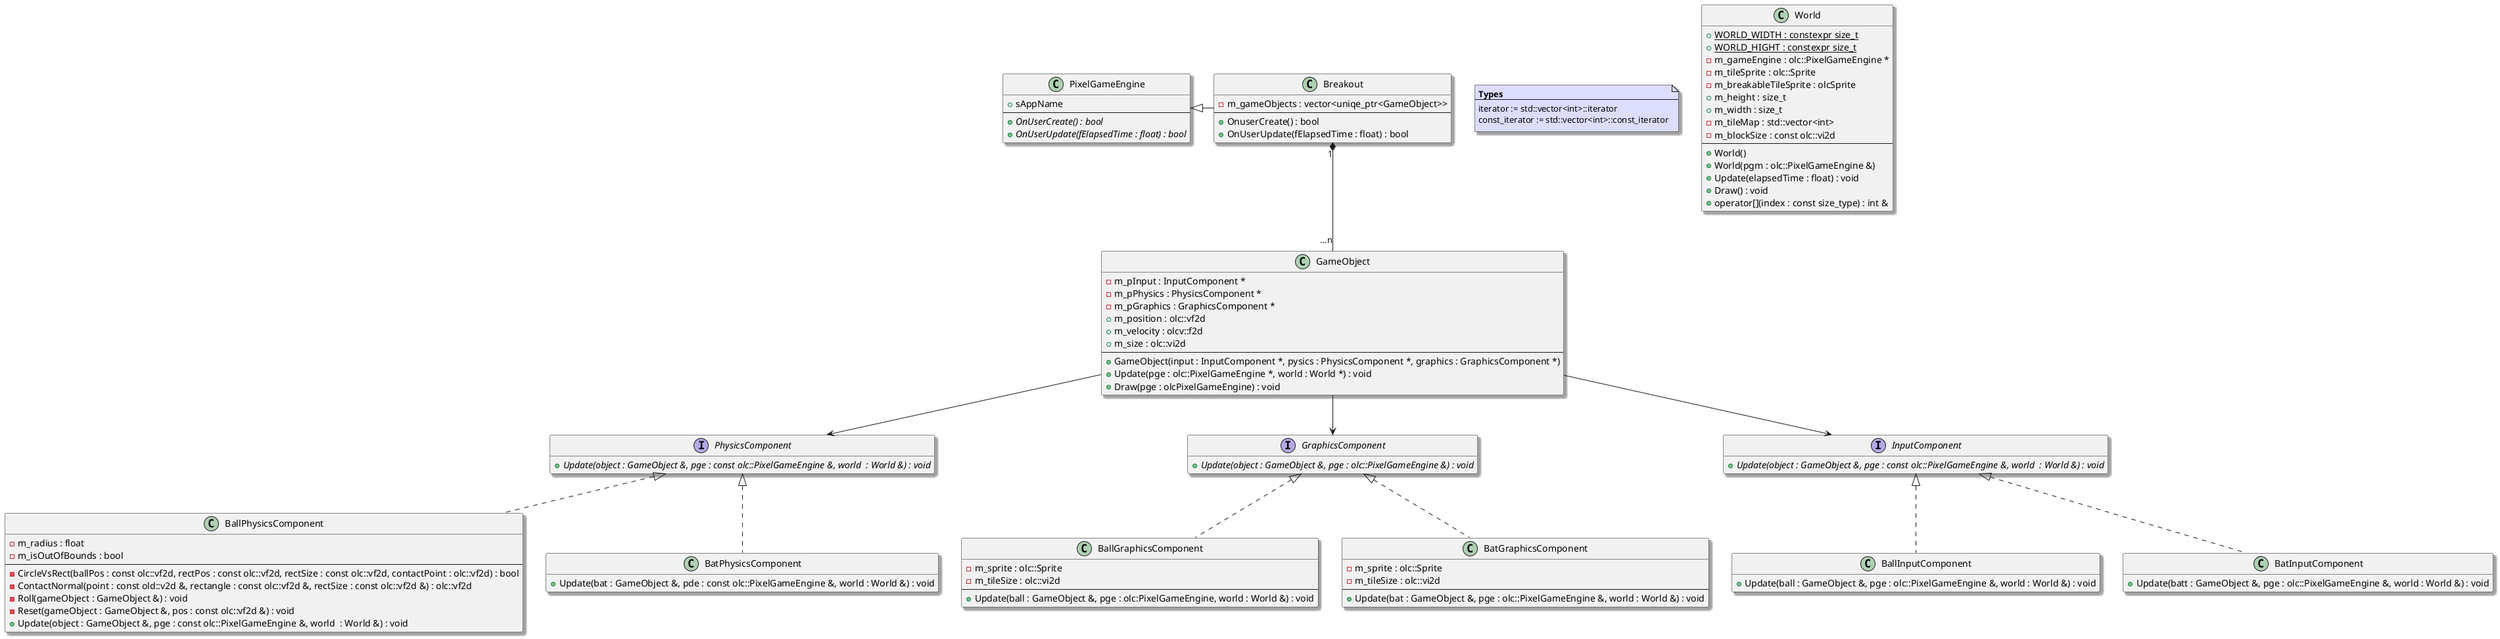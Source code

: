 @startuml
skinparam shadowing true
skinparam DefaultFontName consolas
allowmixing
hide empty members
hide <<Aggregates>> circle
hide <<Aggregates>> stereotype
hide empty

note as T #DDF
**Types**
---
iterator := std::vector<int>::iterator
const_iterator := std::vector<int>::const_iterator
end note

class PixelGameEngine {
	+ sAppName
	---
	+ {abstract} OnUserCreate() : bool
	+ {abstract} OnUserUpdate(fElapsedTime : float) : bool
}

class Breakout {
	- m_gameObjects : vector<uniqe_ptr<GameObject>>
	---
	+ OnuserCreate() : bool
	+ OnUserUpdate(fElapsedTime : float) : bool
}

Interface PhysicsComponent {
	+ {abstract} Update(object : GameObject &, pge : const olc::PixelGameEngine &, world  : World &) : void
}
Interface GraphicsComponent{
	+ {abstract} Update(object : GameObject &, pge : olc::PixelGameEngine &) : void
}
Interface InputComponent{
	+ {abstract} Update(object : GameObject &, pge : const olc::PixelGameEngine &, world  : World &) : void
}

class BallInputComponent {
	+ Update(ball : GameObject &, pge : olc::PixelGameEngine &, world : World &) : void
}

class BatInputComponent {
	+ Update(batt : GameObject &, pge : olc::PixelGameEngine &, world : World &) : void
}

class BallPhysicsComponent {
	- m_radius : float
	- m_isOutOfBounds : bool
	---
	- CircleVsRect(ballPos : const olc::vf2d, rectPos : const olc::vf2d, rectSize : const olc::vf2d, contactPoint : olc::vf2d) : bool
	- ContactNormal(point : const old::v2d &, rectangle : const olc::vf2d &, rectSize : const olc::vf2d &) : olc::vf2d
	- Roll(gameObject : GameObject &) : void
	- Reset(gameObject : GameObject &, pos : const olc::vf2d &) : void
	+ Update(object : GameObject &, pge : const olc::PixelGameEngine &, world  : World &) : void
}

class BatPhysicsComponent {
	+ Update(bat : GameObject &, pde : const olc::PixelGameEngine &, world : World &) : void
}

class BallGraphicsComponent {
	- m_sprite : olc::Sprite
	- m_tileSize : olc::vi2d
	---
	+ Update(ball : GameObject &, pge : olc:PixelGameEngine, world : World &) : void
}

class BatGraphicsComponent {
	- m_sprite : olc::Sprite
	- m_tileSize : olc::vi2d
	---
	+ Update(bat : GameObject &, pge : olc::PixelGameEngine &, world : World &) : void
}

class GameObject {
	- m_pInput : InputComponent *
	- m_pPhysics : PhysicsComponent *
	- m_pGraphics : GraphicsComponent *
	+ m_position : olc::vf2d
	+ m_velocity : olcv::f2d
	+ m_size : olc::vi2d
	---
	+ GameObject(input : InputComponent *, pysics : PhysicsComponent *, graphics : GraphicsComponent *)
	+ Update(pge : olc::PixelGameEngine *, world : World *) : void
	+ Draw(pge : olcPixelGameEngine) : void
}

class World {
	+ {static} WORLD_WIDTH : constexpr size_t
	+ {static} WORLD_HIGHT : constexpr size_t
	- m_gameEngine : olc::PixelGameEngine *
	- m_tileSprite : olc::Sprite
	- m_breakableTileSprite : olcSprite 
	+ m_height : size_t
	+ m_width : size_t
	- m_tileMap : std::vector<int>
	- m_blockSize : const olc::vi2d
	---
	+ World()
	+ World(pgm : olc::PixelGameEngine &)
	+ Update(elapsedTime : float) : void
	+ Draw() : void
	+ operator[](index : const size_type) : int &
}

' Relationships

PixelGameEngine <|- Breakout

GameObject --> PhysicsComponent
GameObject -->  GraphicsComponent
GameObject --> InputComponent

GraphicsComponent <|.. BallGraphicsComponent 
GraphicsComponent <|.. BatGraphicsComponent


PhysicsComponent <|..  BallPhysicsComponent
PhysicsComponent <|..  BatPhysicsComponent

InputComponent <|.. BallInputComponent
InputComponent <|.. BatInputComponent

Breakout "1" *-- "...n"GameObject

@enduml
